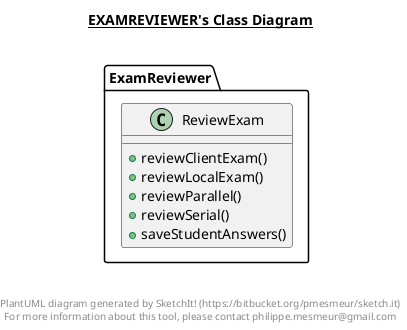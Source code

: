 @startuml

title __EXAMREVIEWER's Class Diagram__\n

'  namespace ExamReviewer {
''    class ExamReviewer.Review1Student1Exam {
''        + reviewSingleStudent()
''        - calculate1Score()
''    }
'  }
  

  namespace ExamReviewer {
    class ExamReviewer.ReviewExam {
'        + exams : Exam
'        {static} + studentAns : ArrayList<ArrayList<AnswerXStudentXItemXExam>>
'        - fromClient : boolean
'        + ReviewExam()
        + reviewClientExam()
        + reviewLocalExam()
'        {static} + reviewParallel()
        + reviewParallel()
        + reviewSerial()
        + saveStudentAnswers()
'        - mapAllItems()
    }
  }
'
'
'  ExamReviewer.ReviewExam o-- ExamReviewer.RequestExams.RequestExams : reqs


right footer


PlantUML diagram generated by SketchIt! (https://bitbucket.org/pmesmeur/sketch.it)
For more information about this tool, please contact philippe.mesmeur@gmail.com
endfooter

@enduml
